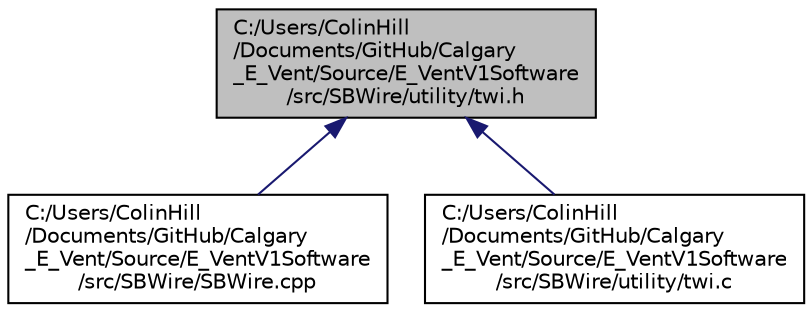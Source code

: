 digraph "C:/Users/ColinHill/Documents/GitHub/Calgary_E_Vent/Source/E_VentV1Software/src/SBWire/utility/twi.h"
{
 // LATEX_PDF_SIZE
  edge [fontname="Helvetica",fontsize="10",labelfontname="Helvetica",labelfontsize="10"];
  node [fontname="Helvetica",fontsize="10",shape=record];
  Node1 [label="C:/Users/ColinHill\l/Documents/GitHub/Calgary\l_E_Vent/Source/E_VentV1Software\l/src/SBWire/utility/twi.h",height=0.2,width=0.4,color="black", fillcolor="grey75", style="filled", fontcolor="black",tooltip=" "];
  Node1 -> Node2 [dir="back",color="midnightblue",fontsize="10",style="solid",fontname="Helvetica"];
  Node2 [label="C:/Users/ColinHill\l/Documents/GitHub/Calgary\l_E_Vent/Source/E_VentV1Software\l/src/SBWire/SBWire.cpp",height=0.2,width=0.4,color="black", fillcolor="white", style="filled",URL="$_s_b_wire_8cpp.html",tooltip=" "];
  Node1 -> Node3 [dir="back",color="midnightblue",fontsize="10",style="solid",fontname="Helvetica"];
  Node3 [label="C:/Users/ColinHill\l/Documents/GitHub/Calgary\l_E_Vent/Source/E_VentV1Software\l/src/SBWire/utility/twi.c",height=0.2,width=0.4,color="black", fillcolor="white", style="filled",URL="$twi_8c.html",tooltip=" "];
}
